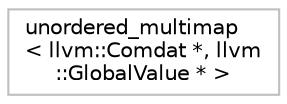 digraph "Graphical Class Hierarchy"
{
 // LATEX_PDF_SIZE
  bgcolor="transparent";
  edge [fontname="Helvetica",fontsize="10",labelfontname="Helvetica",labelfontsize="10"];
  node [fontname="Helvetica",fontsize="10",shape=record];
  rankdir="LR";
  Node0 [label="unordered_multimap\l\< llvm::Comdat *, llvm\l::GlobalValue * \>",height=0.2,width=0.4,color="grey75",tooltip=" "];
}

